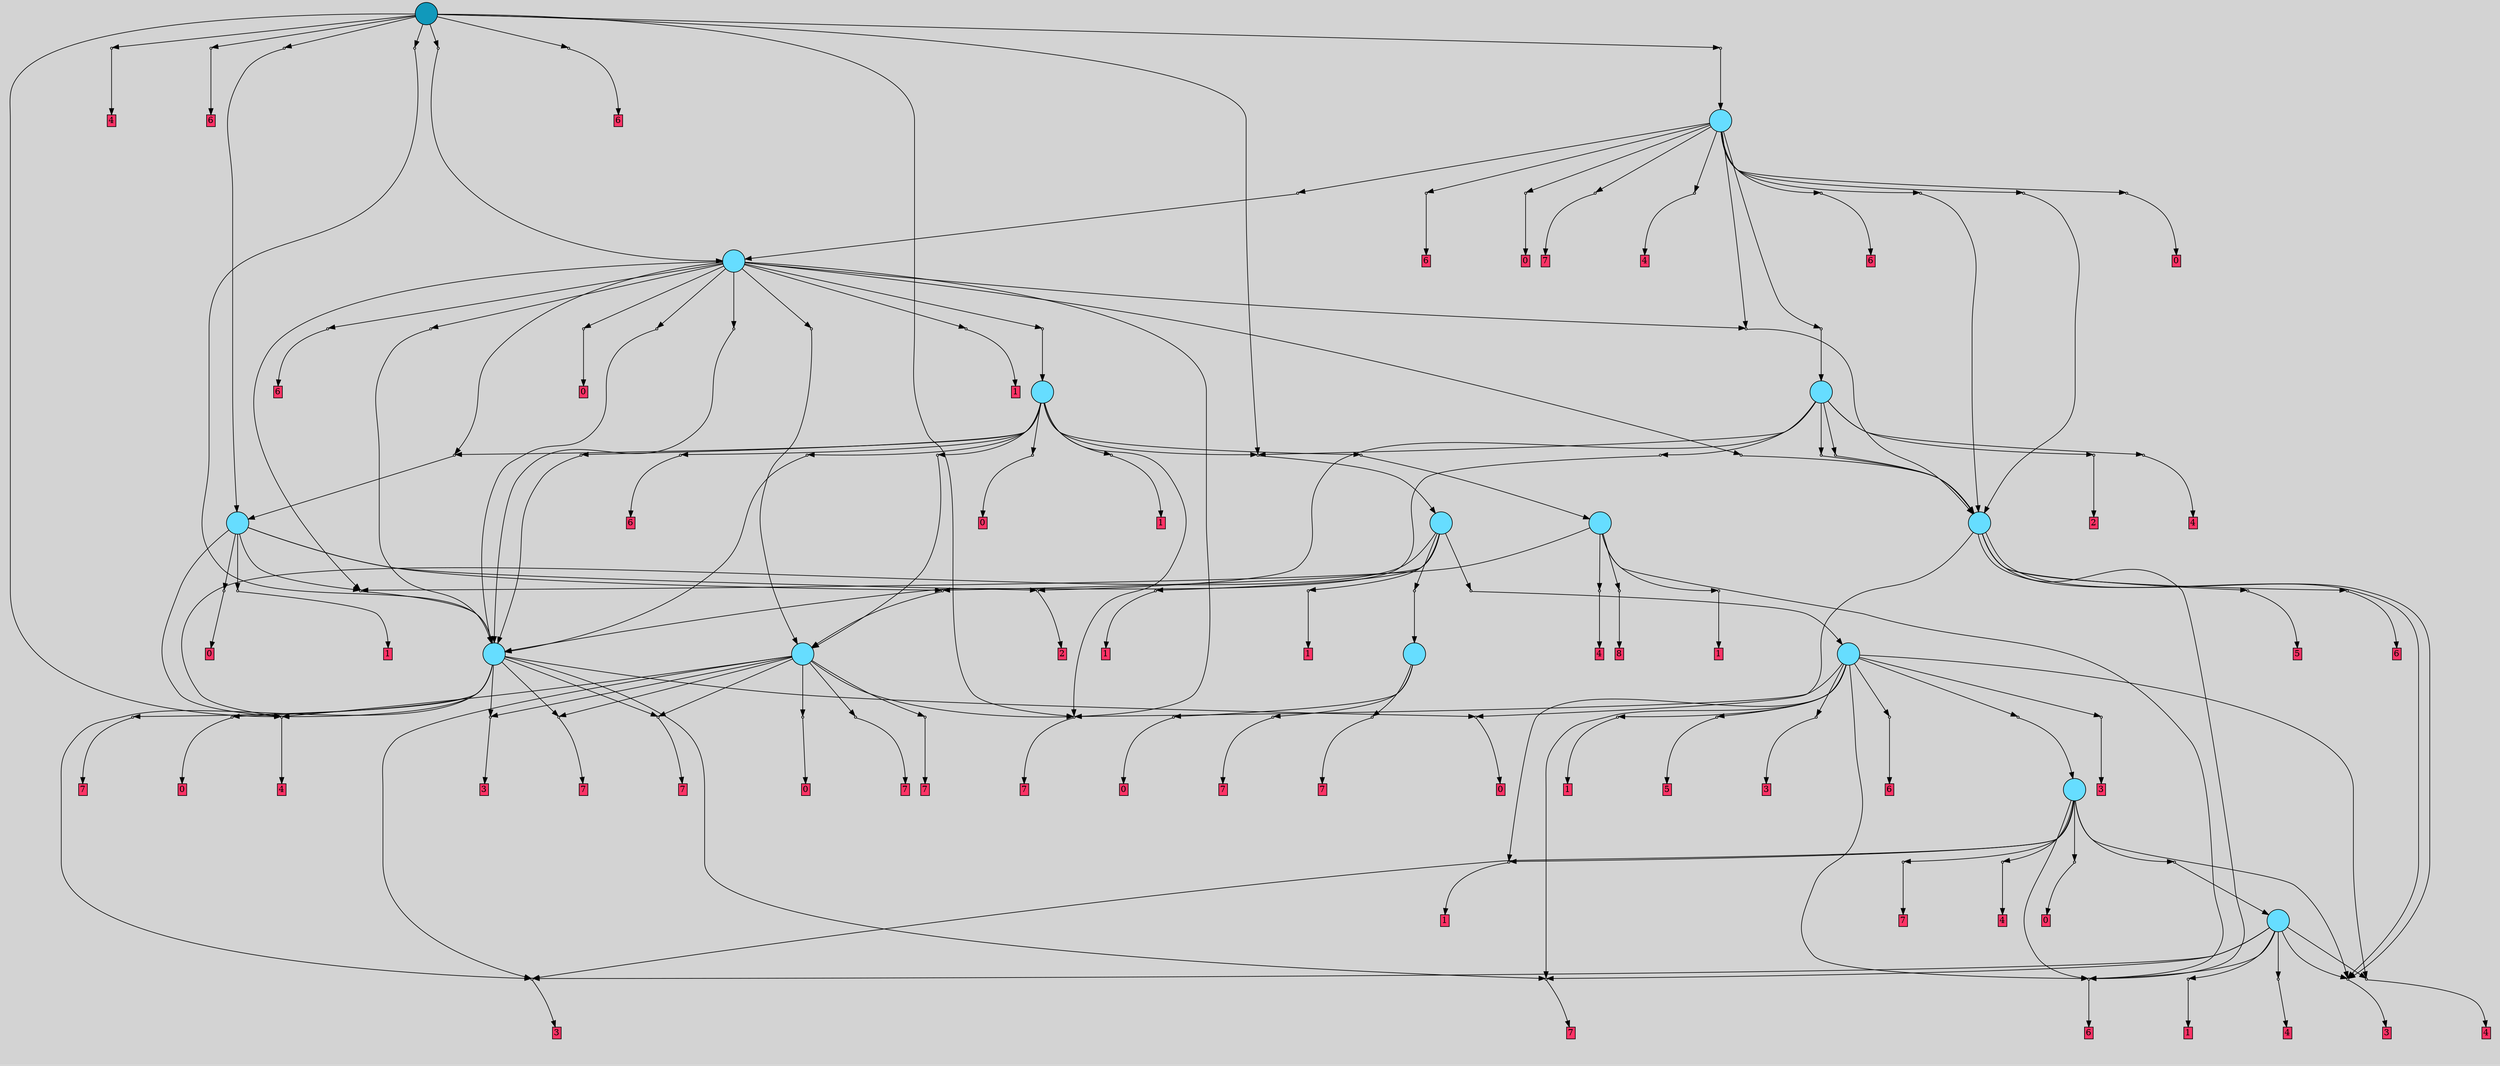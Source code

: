// File exported with GEGELATI v1.3.1
// On the 2024-07-08 19:23:16
// With the MARL::MarlTPGGraphDotExporter
digraph{
	graph[pad = "0.212, 0.055" bgcolor = lightgray]
	node[shape=circle style = filled label = ""]
		T17 [fillcolor="#66ddff"]
		T37 [fillcolor="#66ddff"]
		T43 [fillcolor="#66ddff"]
		T74 [fillcolor="#66ddff"]
		T100 [fillcolor="#66ddff"]
		T143 [fillcolor="#66ddff"]
		T144 [fillcolor="#66ddff"]
		T185 [fillcolor="#66ddff"]
		T256 [fillcolor="#66ddff"]
		T368 [fillcolor="#66ddff"]
		T510 [fillcolor="#66ddff"]
		T542 [fillcolor="#66ddff"]
		T548 [fillcolor="#66ddff"]
		T636 [fillcolor="#66ddff"]
		T694 [fillcolor="#1199bb"]
		P11509 [fillcolor="#cccccc" shape=point] //
		I11509 [shape=box style=invis label="0|7&2|4#2|1&#92;n7|3&1|1#1|5&#92;n4|6&3|3#0|4&#92;n7|7&4|6#4|6&#92;n6|7&0|7#3|5&#92;n"]
		P11509 -> I11509[style=invis]
		A7870 [fillcolor="#ff3366" shape=box margin=0.03 width=0 height=0 label="3"]
		T17 -> P11509 -> A7870
		P11510 [fillcolor="#cccccc" shape=point] //
		I11510 [shape=box style=invis label="3|5&2|5#2|1&#92;n4|6&4|1#0|3&#92;n"]
		P11510 -> I11510[style=invis]
		A7871 [fillcolor="#ff3366" shape=box margin=0.03 width=0 height=0 label="4"]
		T17 -> P11510 -> A7871
		P11511 [fillcolor="#cccccc" shape=point] //
		I11511 [shape=box style=invis label="4|5&1|7#1|0&#92;n3|0&2|5#2|6&#92;n"]
		P11511 -> I11511[style=invis]
		A7872 [fillcolor="#ff3366" shape=box margin=0.03 width=0 height=0 label="1"]
		T17 -> P11511 -> A7872
		P11512 [fillcolor="#cccccc" shape=point] //
		I11512 [shape=box style=invis label="2|3&3|1#4|6&#92;n2|5&1|6#3|5&#92;n2|5&0|3#3|4&#92;n4|1&2|2#1|6&#92;n1|0&1|1#2|0&#92;n1|3&1|1#2|7&#92;n"]
		P11512 -> I11512[style=invis]
		A7873 [fillcolor="#ff3366" shape=box margin=0.03 width=0 height=0 label="7"]
		T17 -> P11512 -> A7873
		P11513 [fillcolor="#cccccc" shape=point] //
		I11513 [shape=box style=invis label="4|3&2|2#4|6&#92;n3|0&2|3#4|0&#92;n"]
		P11513 -> I11513[style=invis]
		A7874 [fillcolor="#ff3366" shape=box margin=0.03 width=0 height=0 label="3"]
		T17 -> P11513 -> A7874
		P11514 [fillcolor="#cccccc" shape=point] //
		I11514 [shape=box style=invis label="4|5&4|1#0|3&#92;n3|5&2|5#2|1&#92;n"]
		P11514 -> I11514[style=invis]
		A7875 [fillcolor="#ff3366" shape=box margin=0.03 width=0 height=0 label="4"]
		T17 -> P11514 -> A7875
		P11515 [fillcolor="#cccccc" shape=point] //
		I11515 [shape=box style=invis label="8|6&2|6#3|3&#92;n1|0&0|5#2|2&#92;n7|5&2|0#0|6&#92;n0|5&3|0#2|5&#92;n3|4&1|1#0|7&#92;n"]
		P11515 -> I11515[style=invis]
		A7876 [fillcolor="#ff3366" shape=box margin=0.03 width=0 height=0 label="6"]
		T17 -> P11515 -> A7876
		P11516 [fillcolor="#cccccc" shape=point] //
		I11516 [shape=box style=invis label="7|2&2|0#3|7&#92;n5|4&2|3#0|6&#92;n5|7&0|5#1|4&#92;n2|5&3|4#0|5&#92;n7|1&3|7#0|3&#92;n4|2&3|2#0|2&#92;n3|4&0|3#1|3&#92;n7|2&2|2#0|4&#92;n2|3&0|1#0|6&#92;n5|7&2|3#3|7&#92;n"]
		P11516 -> I11516[style=invis]
		A7877 [fillcolor="#ff3366" shape=box margin=0.03 width=0 height=0 label="7"]
		T37 -> P11516 -> A7877
		P11517 [fillcolor="#cccccc" shape=point] //
		I11517 [shape=box style=invis label="0|5&4|2#1|6&#92;n1|3&2|4#1|2&#92;n4|7&4|7#1|0&#92;n0|4&3|7#2|7&#92;n7|0&2|2#1|5&#92;n6|5&4|2#1|1&#92;n8|0&3|3#0|1&#92;n3|4&4|3#2|1&#92;n7|3&0|7#4|3&#92;n3|5&3|1#3|5&#92;n"]
		P11517 -> I11517[style=invis]
		A7878 [fillcolor="#ff3366" shape=box margin=0.03 width=0 height=0 label="0"]
		T37 -> P11517 -> A7878
		P11518 [fillcolor="#cccccc" shape=point] //
		I11518 [shape=box style=invis label="2|3&3|1#4|6&#92;n2|5&1|6#3|5&#92;n4|1&2|2#1|6&#92;n2|5&0|3#3|4&#92;n1|0&1|1#0|0&#92;n1|3&1|1#2|7&#92;n"]
		P11518 -> I11518[style=invis]
		A7879 [fillcolor="#ff3366" shape=box margin=0.03 width=0 height=0 label="7"]
		T37 -> P11518 -> A7879
		T43 -> P11515
		P11519 [fillcolor="#cccccc" shape=point] //
		I11519 [shape=box style=invis label="7|6&4|7#0|1&#92;n2|5&2|5#1|0&#92;n7|1&3|4#1|6&#92;n4|3&1|3#0|6&#92;n"]
		P11519 -> I11519[style=invis]
		A7880 [fillcolor="#ff3366" shape=box margin=0.03 width=0 height=0 label="6"]
		T43 -> P11519 -> A7880
		T43 -> P11509
		P11520 [fillcolor="#cccccc" shape=point] //
		I11520 [shape=box style=invis label="6|7&2|1#4|6&#92;n1|1&1|5#4|4&#92;n3|6&2|7#2|1&#92;n0|5&0|0#3|5&#92;n3|6&1|2#4|2&#92;n4|0&1|7#3|4&#92;n4|1&1|6#2|1&#92;n"]
		P11520 -> I11520[style=invis]
		A7881 [fillcolor="#ff3366" shape=box margin=0.03 width=0 height=0 label="0"]
		T43 -> P11520 -> A7881
		T43 -> P11509
		P11521 [fillcolor="#cccccc" shape=point] //
		I11521 [shape=box style=invis label="8|2&4|4#3|1&#92;n2|3&1|5#1|6&#92;n2|2&1|1#3|7&#92;n4|5&3|1#0|1&#92;n4|5&2|6#3|5&#92;n"]
		P11521 -> I11521[style=invis]
		A7882 [fillcolor="#ff3366" shape=box margin=0.03 width=0 height=0 label="5"]
		T43 -> P11521 -> A7882
		P11522 [fillcolor="#cccccc" shape=point] //
		I11522 [shape=box style=invis label="1|0&1|1#2|0&#92;n2|5&1|6#3|5&#92;n4|7&0|1#3|3&#92;n2|5&0|0#1|4&#92;n7|0&0|0#3|3&#92;n3|1&2|1#1|6&#92;n0|4&3|2#1|1&#92;n"]
		P11522 -> I11522[style=invis]
		A7883 [fillcolor="#ff3366" shape=box margin=0.03 width=0 height=0 label="7"]
		T74 -> P11522 -> A7883
		T74 -> P11509
		P11523 [fillcolor="#cccccc" shape=point] //
		I11523 [shape=box style=invis label="6|1&0|1#2|0&#92;n3|0&3|5#2|2&#92;n"]
		P11523 -> I11523[style=invis]
		A7884 [fillcolor="#ff3366" shape=box margin=0.03 width=0 height=0 label="4"]
		T74 -> P11523 -> A7884
		P11524 [fillcolor="#cccccc" shape=point] //
		I11524 [shape=box style=invis label="0|0&0|0#2|7&#92;n3|6&2|7#2|1&#92;n6|7&2|1#4|6&#92;n1|1&1|5#4|4&#92;n"]
		P11524 -> I11524[style=invis]
		A7885 [fillcolor="#ff3366" shape=box margin=0.03 width=0 height=0 label="0"]
		T74 -> P11524 -> A7885
		T74 -> P11513
		P11525 [fillcolor="#cccccc" shape=point] //
		I11525 [shape=box style=invis label="5|4&2|3#4|0&#92;n6|4&3|7#3|3&#92;n7|3&3|6#2|3&#92;n7|3&1|0#3|0&#92;n1|5&2|3#4|5&#92;n5|3&3|1#4|7&#92;n1|6&0|0#4|5&#92;n"]
		P11525 -> I11525[style=invis]
		A7886 [fillcolor="#ff3366" shape=box margin=0.03 width=0 height=0 label="1"]
		T74 -> P11525 -> A7886
		P11526 [fillcolor="#cccccc" shape=point] //
		I11526 [shape=box style=invis label="8|6&2|6#3|3&#92;n7|5&2|0#0|6&#92;n1|0&0|0#2|2&#92;n0|5&3|0#2|5&#92;n3|4&1|1#0|7&#92;n"]
		P11526 -> I11526[style=invis]
		T74 -> P11526 -> T17
		T74 -> P11515
		P11527 [fillcolor="#cccccc" shape=point] //
		I11527 [shape=box style=invis label="2|3&3|1#4|6&#92;n2|5&1|6#3|5&#92;n2|5&0|3#3|4&#92;n1|3&1|1#2|7&#92;n1|0&1|1#2|0&#92;n3|1&2|2#1|6&#92;n"]
		P11527 -> I11527[style=invis]
		A7887 [fillcolor="#ff3366" shape=box margin=0.03 width=0 height=0 label="7"]
		T100 -> P11527 -> A7887
		P11528 [fillcolor="#cccccc" shape=point] //
		I11528 [shape=box style=invis label="0|7&2|4#2|7&#92;n4|6&3|3#0|4&#92;n6|7&0|7#3|5&#92;n7|7&4|6#4|6&#92;n"]
		P11528 -> I11528[style=invis]
		A7888 [fillcolor="#ff3366" shape=box margin=0.03 width=0 height=0 label="3"]
		T100 -> P11528 -> A7888
		P11529 [fillcolor="#cccccc" shape=point] //
		I11529 [shape=box style=invis label="0|0&0|0#2|7&#92;n1|2&4|6#2|2&#92;n6|7&2|1#4|6&#92;n3|6&2|7#2|1&#92;n1|6&1|5#4|4&#92;n"]
		P11529 -> I11529[style=invis]
		A7889 [fillcolor="#ff3366" shape=box margin=0.03 width=0 height=0 label="0"]
		T100 -> P11529 -> A7889
		T100 -> P11512
		P11530 [fillcolor="#cccccc" shape=point] //
		I11530 [shape=box style=invis label="1|0&0|5#2|2&#92;n8|4&2|6#3|3&#92;n7|5&2|0#0|6&#92;n0|5&3|0#2|5&#92;n3|4&1|1#0|7&#92;n"]
		P11530 -> I11530[style=invis]
		A7890 [fillcolor="#ff3366" shape=box margin=0.03 width=0 height=0 label="4"]
		T100 -> P11530 -> A7890
		P11531 [fillcolor="#cccccc" shape=point] //
		I11531 [shape=box style=invis label="7|2&2|0#3|7&#92;n5|7&0|5#3|4&#92;n4|2&4|2#0|2&#92;n5|0&2|3#3|6&#92;n2|5&3|4#0|5&#92;n3|4&0|3#1|3&#92;n2|3&0|1#0|6&#92;n7|1&3|7#0|3&#92;n"]
		P11531 -> I11531[style=invis]
		A7891 [fillcolor="#ff3366" shape=box margin=0.03 width=0 height=0 label="7"]
		T100 -> P11531 -> A7891
		P11532 [fillcolor="#cccccc" shape=point] //
		I11532 [shape=box style=invis label="7|2&2|0#3|7&#92;n7|2&2|2#0|4&#92;n5|7&0|5#1|4&#92;n0|5&3|4#0|5&#92;n7|1&3|7#0|3&#92;n4|2&3|2#0|2&#92;n3|4&0|3#1|3&#92;n5|4&2|3#0|6&#92;n2|3&0|1#0|6&#92;n5|7&2|3#3|7&#92;n"]
		P11532 -> I11532[style=invis]
		A7892 [fillcolor="#ff3366" shape=box margin=0.03 width=0 height=0 label="7"]
		T100 -> P11532 -> A7892
		T100 -> P11520
		T100 -> P11513
		P11533 [fillcolor="#cccccc" shape=point] //
		I11533 [shape=box style=invis label="4|7&1|0#0|5&#92;n5|0&0|2#2|0&#92;n0|3&2|3#2|5&#92;n"]
		P11533 -> I11533[style=invis]
		A7893 [fillcolor="#ff3366" shape=box margin=0.03 width=0 height=0 label="7"]
		T143 -> P11533 -> A7893
		T143 -> P11528
		P11534 [fillcolor="#cccccc" shape=point] //
		I11534 [shape=box style=invis label="0|0&0|0#2|7&#92;n1|2&4|6#2|2&#92;n6|7&2|1#4|6&#92;n1|6&1|3#4|4&#92;n3|6&2|7#2|1&#92;n"]
		P11534 -> I11534[style=invis]
		A7894 [fillcolor="#ff3366" shape=box margin=0.03 width=0 height=0 label="0"]
		T143 -> P11534 -> A7894
		T143 -> P11530
		T143 -> P11531
		T143 -> P11532
		T143 -> P11513
		P11535 [fillcolor="#cccccc" shape=point] //
		I11535 [shape=box style=invis label="2|7&0|3#3|4&#92;n2|5&1|6#3|5&#92;n2|3&3|1#4|6&#92;n7|0&1|1#2|0&#92;n"]
		P11535 -> I11535[style=invis]
		A7895 [fillcolor="#ff3366" shape=box margin=0.03 width=0 height=0 label="7"]
		T143 -> P11535 -> A7895
		P11536 [fillcolor="#cccccc" shape=point] //
		I11536 [shape=box style=invis label="0|0&2|4#2|5&#92;n1|1&4|7#0|4&#92;n8|6&2|6#0|3&#92;n1|5&2|7#3|0&#92;n4|3&4|3#3|4&#92;n"]
		P11536 -> I11536[style=invis]
		A7896 [fillcolor="#ff3366" shape=box margin=0.03 width=0 height=0 label="7"]
		T143 -> P11536 -> A7896
		P11537 [fillcolor="#cccccc" shape=point] //
		I11537 [shape=box style=invis label="5|1&2|7#1|7&#92;n8|2&4|4#3|1&#92;n2|3&1|5#1|6&#92;n4|5&3|1#0|1&#92;n2|2&1|1#3|7&#92;n4|5&3|6#3|5&#92;n"]
		P11537 -> I11537[style=invis]
		A7897 [fillcolor="#ff3366" shape=box margin=0.03 width=0 height=0 label="5"]
		T144 -> P11537 -> A7897
		P11538 [fillcolor="#cccccc" shape=point] //
		I11538 [shape=box style=invis label="3|0&2|3#4|0&#92;n4|3&0|2#4|6&#92;n"]
		P11538 -> I11538[style=invis]
		A7898 [fillcolor="#ff3366" shape=box margin=0.03 width=0 height=0 label="3"]
		T144 -> P11538 -> A7898
		T144 -> P11512
		T144 -> P11510
		P11539 [fillcolor="#cccccc" shape=point] //
		I11539 [shape=box style=invis label="2|5&1|5#1|0&#92;n7|6&4|7#0|1&#92;n7|1&3|4#1|6&#92;n"]
		P11539 -> I11539[style=invis]
		A7899 [fillcolor="#ff3366" shape=box margin=0.03 width=0 height=0 label="6"]
		T144 -> P11539 -> A7899
		P11540 [fillcolor="#cccccc" shape=point] //
		I11540 [shape=box style=invis label="7|3&1|1#1|5&#92;n0|7&2|4#2|1&#92;n4|6&3|3#0|4&#92;n6|7&3|7#3|5&#92;n"]
		P11540 -> I11540[style=invis]
		A7900 [fillcolor="#ff3366" shape=box margin=0.03 width=0 height=0 label="3"]
		T144 -> P11540 -> A7900
		P11541 [fillcolor="#cccccc" shape=point] //
		I11541 [shape=box style=invis label="4|6&3|3#0|4&#92;n6|7&0|7#3|5&#92;n1|0&2|2#3|5&#92;n7|3&1|1#1|5&#92;n0|5&2|4#2|4&#92;n"]
		P11541 -> I11541[style=invis]
		T144 -> P11541 -> T74
		T144 -> P11536
		T144 -> P11515
		T144 -> P11525
		P11542 [fillcolor="#cccccc" shape=point] //
		I11542 [shape=box style=invis label="5|4&2|3#4|1&#92;n5|4&3|6#3|3&#92;n8|0&3|3#1|7&#92;n3|3&3|1#4|2&#92;n7|3&3|6#2|3&#92;n3|3&1|1#4|0&#92;n1|5&2|3#4|5&#92;n1|6&0|0#4|5&#92;n"]
		P11542 -> I11542[style=invis]
		A7901 [fillcolor="#ff3366" shape=box margin=0.03 width=0 height=0 label="1"]
		T144 -> P11542 -> A7901
		P11543 [fillcolor="#cccccc" shape=point] //
		I11543 [shape=box style=invis label="3|3&0|5#2|5&#92;n3|7&2|4#1|3&#92;n2|2&1|5#3|0&#92;n4|4&0|1#2|2&#92;n0|4&1|3#2|6&#92;n3|0&2|4#0|5&#92;n2|3&1|0#0|1&#92;n7|6&1|3#2|2&#92;n"]
		P11543 -> I11543[style=invis]
		A7902 [fillcolor="#ff3366" shape=box margin=0.03 width=0 height=0 label="8"]
		T185 -> P11543 -> A7902
		P11544 [fillcolor="#cccccc" shape=point] //
		I11544 [shape=box style=invis label="7|4&4|0#1|4&#92;n1|0&3|0#1|6&#92;n1|0&1|0#0|0&#92;n2|6&1|5#3|0&#92;n3|1&3|7#2|5&#92;n5|4&3|4#3|6&#92;n5|4&1|6#0|0&#92;n"]
		P11544 -> I11544[style=invis]
		A7903 [fillcolor="#ff3366" shape=box margin=0.03 width=0 height=0 label="1"]
		T185 -> P11544 -> A7903
		P11545 [fillcolor="#cccccc" shape=point] //
		I11545 [shape=box style=invis label="5|5&2|0#0|6&#92;n0|5&4|1#3|1&#92;n0|5&3|0#2|5&#92;n6|0&2|5#1|5&#92;n3|4&1|1#0|7&#92;n"]
		P11545 -> I11545[style=invis]
		T185 -> P11545 -> T100
		P11546 [fillcolor="#cccccc" shape=point] //
		I11546 [shape=box style=invis label="8|4&2|6#3|3&#92;n7|5&4|6#4|3&#92;n1|0&0|5#2|2&#92;n7|6&2|0#0|6&#92;n0|5&3|0#2|5&#92;n3|4&1|1#0|7&#92;n"]
		P11546 -> I11546[style=invis]
		A7904 [fillcolor="#ff3366" shape=box margin=0.03 width=0 height=0 label="4"]
		T185 -> P11546 -> A7904
		T185 -> P11515
		P11547 [fillcolor="#cccccc" shape=point] //
		I11547 [shape=box style=invis label="7|4&4|0#1|4&#92;n1|0&3|0#1|6&#92;n3|1&3|7#2|5&#92;n3|7&1|3#1|7&#92;n1|2&1|0#0|0&#92;n2|6&1|5#3|6&#92;n8|3&4|3#0|6&#92;n5|4&3|4#3|6&#92;n"]
		P11547 -> I11547[style=invis]
		A7905 [fillcolor="#ff3366" shape=box margin=0.03 width=0 height=0 label="1"]
		T256 -> P11547 -> A7905
		T256 -> P11545
		T256 -> P11530
		P11548 [fillcolor="#cccccc" shape=point] //
		I11548 [shape=box style=invis label="6|7&2|1#4|6&#92;n3|6&2|7#2|1&#92;n0|0&0|0#3|0&#92;n3|6&1|2#4|2&#92;n4|1&1|6#2|1&#92;n1|1&1|5#4|4&#92;n"]
		P11548 -> I11548[style=invis]
		A7906 [fillcolor="#ff3366" shape=box margin=0.03 width=0 height=0 label="0"]
		T256 -> P11548 -> A7906
		P11549 [fillcolor="#cccccc" shape=point] //
		I11549 [shape=box style=invis label="6|6&0|5#0|7&#92;n0|0&0|7#4|4&#92;n"]
		P11549 -> I11549[style=invis]
		A7907 [fillcolor="#ff3366" shape=box margin=0.03 width=0 height=0 label="2"]
		T256 -> P11549 -> A7907
		P11550 [fillcolor="#cccccc" shape=point] //
		I11550 [shape=box style=invis label="0|4&1|3#2|6&#92;n2|2&1|5#3|0&#92;n4|4&0|1#2|2&#92;n2|3&1|0#0|1&#92;n6|0&4|1#3|4&#92;n3|0&2|4#0|5&#92;n3|7&2|4#1|3&#92;n7|6&0|3#2|2&#92;n"]
		P11550 -> I11550[style=invis]
		T256 -> P11550 -> T143
		P11551 [fillcolor="#cccccc" shape=point] //
		I11551 [shape=box style=invis label="7|6&2|2#3|4&#92;n3|0&2|4#1|3&#92;n2|2&1|5#3|0&#92;n2|3&1|6#0|1&#92;n3|6&4|6#2|4&#92;n4|4&0|4#2|2&#92;n7|6&1|3#2|2&#92;n"]
		P11551 -> I11551[style=invis]
		T368 -> P11551 -> T144
		T368 -> P11550
		P11552 [fillcolor="#cccccc" shape=point] //
		I11552 [shape=box style=invis label="6|5&3|2#1|6&#92;n2|7&4|2#0|6&#92;n8|6&0|5#4|6&#92;n7|0&0|7#4|5&#92;n"]
		P11552 -> I11552[style=invis]
		T368 -> P11552 -> T37
		T368 -> P11530
		P11553 [fillcolor="#cccccc" shape=point] //
		I11553 [shape=box style=invis label="4|5&3|6#0|1&#92;n7|4&4|0#1|4&#92;n1|0&3|0#1|3&#92;n2|6&1|5#3|0&#92;n3|1&3|7#2|5&#92;n5|4&1|6#0|0&#92;n5|4&3|4#3|6&#92;n"]
		P11553 -> I11553[style=invis]
		A7908 [fillcolor="#ff3366" shape=box margin=0.03 width=0 height=0 label="1"]
		T368 -> P11553 -> A7908
		P11554 [fillcolor="#cccccc" shape=point] //
		I11554 [shape=box style=invis label="7|4&4|0#1|4&#92;n2|6&1|5#3|0&#92;n1|0&1|0#0|6&#92;n1|0&3|0#1|6&#92;n3|1&3|7#2|5&#92;n5|4&3|4#3|6&#92;n5|4&1|6#0|0&#92;n"]
		P11554 -> I11554[style=invis]
		A7909 [fillcolor="#ff3366" shape=box margin=0.03 width=0 height=0 label="1"]
		T368 -> P11554 -> A7909
		P11555 [fillcolor="#cccccc" shape=point] //
		I11555 [shape=box style=invis label="5|5&2|0#0|6&#92;n6|0&2|6#1|5&#92;n7|6&4|1#3|2&#92;n3|0&2|1#0|1&#92;n0|3&4|1#3|1&#92;n0|5&3|0#2|5&#92;n3|4&1|1#0|7&#92;n"]
		P11555 -> I11555[style=invis]
		T510 -> P11555 -> T100
		P11556 [fillcolor="#cccccc" shape=point] //
		I11556 [shape=box style=invis label="0|4&1|3#2|6&#92;n2|3&1|0#0|1&#92;n2|2&1|5#3|0&#92;n6|0&4|1#3|4&#92;n6|6&1|7#0|4&#92;n4|4&0|1#2|2&#92;n3|0&2|6#0|5&#92;n3|7&2|0#1|3&#92;n7|6&0|3#2|2&#92;n"]
		P11556 -> I11556[style=invis]
		T510 -> P11556 -> T143
		P11557 [fillcolor="#cccccc" shape=point] //
		I11557 [shape=box style=invis label="8|5&0|3#2|5&#92;n5|4&2|3#2|7&#92;n3|3&2|2#2|3&#92;n7|3&2|1#3|4&#92;n8|0&4|6#0|0&#92;n1|4&3|7#4|4&#92;n3|3&2|3#4|6&#92;n6|5&2|7#3|3&#92;n1|3&4|5#4|5&#92;n"]
		P11557 -> I11557[style=invis]
		T510 -> P11557 -> T256
		P11558 [fillcolor="#cccccc" shape=point] //
		I11558 [shape=box style=invis label="8|7&2|7#1|2&#92;n1|1&1|2#3|4&#92;n5|2&1|1#3|2&#92;n4|2&1|7#3|4&#92;n8|7&2|1#4|6&#92;n0|0&0|0#3|5&#92;n3|6&1|2#4|2&#92;n"]
		P11558 -> I11558[style=invis]
		A7910 [fillcolor="#ff3366" shape=box margin=0.03 width=0 height=0 label="0"]
		T510 -> P11558 -> A7910
		P11559 [fillcolor="#cccccc" shape=point] //
		I11559 [shape=box style=invis label="2|5&1|6#3|5&#92;n1|0&1|1#4|0&#92;n7|6&3|0#3|5&#92;n2|5&0|3#3|4&#92;n2|3&3|1#4|6&#92;n"]
		P11559 -> I11559[style=invis]
		T510 -> P11559 -> T185
		P11560 [fillcolor="#cccccc" shape=point] //
		I11560 [shape=box style=invis label="7|3&3|6#2|3&#92;n6|4&3|7#3|3&#92;n7|2&2|3#4|0&#92;n7|3&1|5#3|0&#92;n1|2&2|3#4|5&#92;n1|1&4|3#0|5&#92;n6|0&2|4#1|3&#92;n5|3&3|1#4|7&#92;n"]
		P11560 -> I11560[style=invis]
		A7911 [fillcolor="#ff3366" shape=box margin=0.03 width=0 height=0 label="1"]
		T510 -> P11560 -> A7911
		P11561 [fillcolor="#cccccc" shape=point] //
		I11561 [shape=box style=invis label="8|5&0|3#2|5&#92;n6|5&2|7#3|3&#92;n3|3&2|2#2|3&#92;n5|4&2|3#2|6&#92;n8|0&4|6#0|0&#92;n3|3&2|3#3|6&#92;n7|3&2|1#3|4&#92;n1|3&4|5#4|5&#92;n"]
		P11561 -> I11561[style=invis]
		T510 -> P11561 -> T368
		P11562 [fillcolor="#cccccc" shape=point] //
		I11562 [shape=box style=invis label="5|3&2|0#0|6&#92;n0|1&0|4#0|3&#92;n7|0&2|5#1|5&#92;n3|4&1|1#0|7&#92;n0|5&3|0#2|5&#92;n1|5&1|3#1|3&#92;n"]
		P11562 -> I11562[style=invis]
		T510 -> P11562 -> T100
		T510 -> P11536
		P11563 [fillcolor="#cccccc" shape=point] //
		I11563 [shape=box style=invis label="6|5&3|4#1|1&#92;n6|3&1|3#2|7&#92;n4|7&1|3#4|6&#92;n7|1&3|4#1|6&#92;n7|5&2|0#1|0&#92;n2|0&4|4#0|1&#92;n"]
		P11563 -> I11563[style=invis]
		A7912 [fillcolor="#ff3366" shape=box margin=0.03 width=0 height=0 label="6"]
		T510 -> P11563 -> A7912
		P11564 [fillcolor="#cccccc" shape=point] //
		I11564 [shape=box style=invis label="3|0&2|6#0|2&#92;n2|2&1|5#3|1&#92;n5|3&1|0#0|1&#92;n7|6&0|3#2|2&#92;n3|7&4|5#1|3&#92;n4|4&0|1#2|2&#92;n4|1&4|5#2|2&#92;n"]
		P11564 -> I11564[style=invis]
		A7913 [fillcolor="#ff3366" shape=box margin=0.03 width=0 height=0 label="2"]
		T542 -> P11564 -> A7913
		T542 -> P11561
		P11565 [fillcolor="#cccccc" shape=point] //
		I11565 [shape=box style=invis label="5|5&2|0#0|6&#92;n0|5&4|1#3|1&#92;n6|0&2|6#1|5&#92;n7|6&4|1#3|2&#92;n0|5&3|0#2|5&#92;n1|7&1|1#0|4&#92;n3|4&1|1#0|6&#92;n"]
		P11565 -> I11565[style=invis]
		T542 -> P11565 -> T100
		P11566 [fillcolor="#cccccc" shape=point] //
		I11566 [shape=box style=invis label="2|2&1|0#0|3&#92;n1|0&2|7#1|4&#92;n"]
		P11566 -> I11566[style=invis]
		A7914 [fillcolor="#ff3366" shape=box margin=0.03 width=0 height=0 label="4"]
		T542 -> P11566 -> A7914
		P11567 [fillcolor="#cccccc" shape=point] //
		I11567 [shape=box style=invis label="0|0&2|4#1|5&#92;n4|3&4|3#3|4&#92;n1|1&4|7#0|2&#92;n7|2&0|7#0|6&#92;n6|4&0|4#2|5&#92;n"]
		P11567 -> I11567[style=invis]
		T542 -> P11567 -> T43
		P11568 [fillcolor="#cccccc" shape=point] //
		I11568 [shape=box style=invis label="0|0&2|4#1|5&#92;n4|3&4|3#3|4&#92;n0|2&0|7#0|6&#92;n1|1&4|7#4|2&#92;n"]
		P11568 -> I11568[style=invis]
		T542 -> P11568 -> T43
		T542 -> P11549
		P11569 [fillcolor="#cccccc" shape=point] //
		I11569 [shape=box style=invis label="5|5&2|0#0|6&#92;n0|5&4|1#3|1&#92;n7|6&4|1#3|2&#92;n6|0&2|6#1|5&#92;n0|5&3|0#2|5&#92;n3|4&1|1#0|7&#92;n"]
		P11569 -> I11569[style=invis]
		T548 -> P11569 -> T100
		T548 -> P11536
		P11570 [fillcolor="#cccccc" shape=point] //
		I11570 [shape=box style=invis label="0|4&1|3#2|6&#92;n2|2&1|5#3|0&#92;n6|0&4|1#3|4&#92;n2|3&1|0#0|1&#92;n4|4&0|1#2|2&#92;n3|0&2|6#0|5&#92;n3|7&2|4#1|3&#92;n7|6&0|3#2|2&#92;n"]
		P11570 -> I11570[style=invis]
		T548 -> P11570 -> T143
		P11571 [fillcolor="#cccccc" shape=point] //
		I11571 [shape=box style=invis label="1|3&3|5#2|1&#92;n1|0&4|7#0|5&#92;n"]
		P11571 -> I11571[style=invis]
		T548 -> P11571 -> T43
		T548 -> P11557
		P11572 [fillcolor="#cccccc" shape=point] //
		I11572 [shape=box style=invis label="6|7&2|5#1|7&#92;n7|3&0|0#3|2&#92;n1|5&2|0#0|6&#92;n3|4&1|1#0|7&#92;n0|5&4|1#3|1&#92;n4|0&2|5#4|4&#92;n"]
		P11572 -> I11572[style=invis]
		T548 -> P11572 -> T100
		P11573 [fillcolor="#cccccc" shape=point] //
		I11573 [shape=box style=invis label="3|5&1|3#2|1&#92;n0|5&2|4#3|1&#92;n1|1&1|4#1|0&#92;n2|0&2|7#2|4&#92;n4|5&3|4#1|4&#92;n"]
		P11573 -> I11573[style=invis]
		A7915 [fillcolor="#ff3366" shape=box margin=0.03 width=0 height=0 label="6"]
		T548 -> P11573 -> A7915
		T548 -> P11545
		P11574 [fillcolor="#cccccc" shape=point] //
		I11574 [shape=box style=invis label="3|4&1|1#0|7&#92;n0|5&3|0#2|5&#92;n6|0&2|5#1|5&#92;n0|5&4|3#3|1&#92;n"]
		P11574 -> I11574[style=invis]
		T548 -> P11574 -> T100
		P11575 [fillcolor="#cccccc" shape=point] //
		I11575 [shape=box style=invis label="7|2&2|0#3|7&#92;n7|1&3|7#0|4&#92;n7|2&2|2#0|4&#92;n2|5&3|4#0|5&#92;n5|0&0|5#1|4&#92;n5|4&2|3#0|6&#92;n2|3&0|1#2|7&#92;n"]
		P11575 -> I11575[style=invis]
		A7916 [fillcolor="#ff3366" shape=box margin=0.03 width=0 height=0 label="0"]
		T548 -> P11575 -> A7916
		P11576 [fillcolor="#cccccc" shape=point] //
		I11576 [shape=box style=invis label="6|4&0|4#2|5&#92;n4|3&4|3#4|4&#92;n1|1&4|7#0|2&#92;n7|2&0|7#0|6&#92;n0|0&2|4#1|5&#92;n"]
		P11576 -> I11576[style=invis]
		T548 -> P11576 -> T43
		P11577 [fillcolor="#cccccc" shape=point] //
		I11577 [shape=box style=invis label="2|3&1|4#0|1&#92;n4|2&4|2#3|0&#92;n0|4&1|3#2|6&#92;n6|0&4|1#3|4&#92;n1|2&1|5#3|0&#92;n3|0&2|6#0|5&#92;n3|7&2|4#1|3&#92;n7|6&0|3#2|2&#92;n"]
		P11577 -> I11577[style=invis]
		T548 -> P11577 -> T510
		P11578 [fillcolor="#cccccc" shape=point] //
		I11578 [shape=box style=invis label="5|3&1|6#1|0&#92;n7|4&0|0#1|7&#92;n5|4&3|4#3|6&#92;n5|7&1|7#3|5&#92;n4|4&3|6#1|5&#92;n3|1&3|7#2|1&#92;n"]
		P11578 -> I11578[style=invis]
		A7917 [fillcolor="#ff3366" shape=box margin=0.03 width=0 height=0 label="1"]
		T548 -> P11578 -> A7917
		P11579 [fillcolor="#cccccc" shape=point] //
		I11579 [shape=box style=invis label="8|0&0|4#1|6&#92;n2|1&4|1#4|7&#92;n7|2&2|1#1|2&#92;n5|0&4|0#3|1&#92;n1|4&4|0#3|7&#92;n7|7&0|7#0|6&#92;n7|2&4|6#2|1&#92;n5|0&0|7#1|5&#92;n8|1&3|0#0|1&#92;n"]
		P11579 -> I11579[style=invis]
		A7918 [fillcolor="#ff3366" shape=box margin=0.03 width=0 height=0 label="6"]
		T636 -> P11579 -> A7918
		P11580 [fillcolor="#cccccc" shape=point] //
		I11580 [shape=box style=invis label="5|0&3|6#1|5&#92;n6|7&1|5#1|2&#92;n8|7&4|1#2|7&#92;n4|6&1|4#1|1&#92;n5|0&1|7#4|5&#92;n3|7&1|7#3|5&#92;n2|2&1|0#4|6&#92;n4|6&2|5#3|5&#92;n1|5&2|7#1|3&#92;n"]
		P11580 -> I11580[style=invis]
		A7919 [fillcolor="#ff3366" shape=box margin=0.03 width=0 height=0 label="0"]
		T636 -> P11580 -> A7919
		P11581 [fillcolor="#cccccc" shape=point] //
		I11581 [shape=box style=invis label="8|6&2|6#0|3&#92;n6|5&0|7#3|0&#92;n0|0&2|4#2|5&#92;n1|1&2|7#0|4&#92;n0|1&4|1#0|0&#92;n4|7&1|3#4|1&#92;n6|0&1|5#3|3&#92;n4|7&4|3#4|4&#92;n"]
		P11581 -> I11581[style=invis]
		A7920 [fillcolor="#ff3366" shape=box margin=0.03 width=0 height=0 label="7"]
		T636 -> P11581 -> A7920
		P11582 [fillcolor="#cccccc" shape=point] //
		I11582 [shape=box style=invis label="0|5&0|7#0|0&#92;n3|5&1|4#2|2&#92;n2|0&2|4#1|0&#92;n0|5&3|7#1|2&#92;n"]
		P11582 -> I11582[style=invis]
		T636 -> P11582 -> T43
		P11583 [fillcolor="#cccccc" shape=point] //
		I11583 [shape=box style=invis label="7|5&2|0#0|6&#92;n8|4&2|6#3|3&#92;n1|0&0|5#2|2&#92;n0|5&3|0#2|5&#92;n3|4&1|3#0|7&#92;n"]
		P11583 -> I11583[style=invis]
		A7921 [fillcolor="#ff3366" shape=box margin=0.03 width=0 height=0 label="4"]
		T636 -> P11583 -> A7921
		P11584 [fillcolor="#cccccc" shape=point] //
		I11584 [shape=box style=invis label="8|5&0|3#2|5&#92;n7|3&2|1#3|4&#92;n5|6&2|3#2|6&#92;n3|3&2|2#2|3&#92;n1|4&3|7#4|4&#92;n8|0&4|6#0|0&#92;n1|0&0|6#0|0&#92;n1|3&2|3#4|6&#92;n6|5&2|7#3|3&#92;n"]
		P11584 -> I11584[style=invis]
		T636 -> P11584 -> T548
		P11585 [fillcolor="#cccccc" shape=point] //
		I11585 [shape=box style=invis label="1|0&0|5#2|2&#92;n4|6&2|6#3|3&#92;n8|4&3|1#4|7&#92;n0|5&3|0#2|5&#92;n7|5&2|0#0|6&#92;n"]
		P11585 -> I11585[style=invis]
		A7922 [fillcolor="#ff3366" shape=box margin=0.03 width=0 height=0 label="6"]
		T636 -> P11585 -> A7922
		P11586 [fillcolor="#cccccc" shape=point] //
		I11586 [shape=box style=invis label="0|0&2|4#1|5&#92;n1|1&4|7#0|2&#92;n4|3&4|3#3|4&#92;n0|2&1|7#0|6&#92;n"]
		P11586 -> I11586[style=invis]
		T636 -> P11586 -> T43
		P11587 [fillcolor="#cccccc" shape=point] //
		I11587 [shape=box style=invis label="8|7&2|1#4|6&#92;n1|1&1|2#3|4&#92;n5|2&1|1#3|2&#92;n4|4&1|7#3|4&#92;n8|7&2|7#1|2&#92;n0|0&0|0#3|5&#92;n3|6&1|2#4|2&#92;n"]
		P11587 -> I11587[style=invis]
		A7923 [fillcolor="#ff3366" shape=box margin=0.03 width=0 height=0 label="0"]
		T636 -> P11587 -> A7923
		P11588 [fillcolor="#cccccc" shape=point] //
		I11588 [shape=box style=invis label="8|5&0|3#2|5&#92;n6|5&2|7#3|3&#92;n7|3&2|4#3|4&#92;n5|4&2|3#2|6&#92;n8|0&4|6#0|0&#92;n3|3&2|3#3|6&#92;n3|3&2|2#2|3&#92;n1|3&4|5#4|5&#92;n"]
		P11588 -> I11588[style=invis]
		T636 -> P11588 -> T542
		T636 -> P11571
		P11589 [fillcolor="#cccccc" shape=point] //
		I11589 [shape=box style=invis label="3|0&1|4#1|0&#92;n3|5&3|0#0|2&#92;n1|3&3|2#3|1&#92;n"]
		P11589 -> I11589[style=invis]
		A7924 [fillcolor="#ff3366" shape=box margin=0.03 width=0 height=0 label="4"]
		T694 -> P11589 -> A7924
		P11590 [fillcolor="#cccccc" shape=point] //
		I11590 [shape=box style=invis label="2|0&1|3#0|4&#92;n0|5&3|3#2|5&#92;n1|2&0|6#0|6&#92;n1|0&0|5#2|2&#92;n3|4&1|4#0|7&#92;n7|1&1|3#2|6&#92;n5|5&2|0#0|6&#92;n"]
		P11590 -> I11590[style=invis]
		A7925 [fillcolor="#ff3366" shape=box margin=0.03 width=0 height=0 label="6"]
		T694 -> P11590 -> A7925
		P11591 [fillcolor="#cccccc" shape=point] //
		I11591 [shape=box style=invis label="7|2&4|6#2|1&#92;n2|1&4|1#4|7&#92;n7|2&2|1#1|2&#92;n5|0&4|0#3|1&#92;n1|4&4|0#3|7&#92;n7|7&0|7#2|6&#92;n8|0&0|4#1|6&#92;n0|7&3|1#2|0&#92;n5|0&0|7#1|5&#92;n"]
		P11591 -> I11591[style=invis]
		A7926 [fillcolor="#ff3366" shape=box margin=0.03 width=0 height=0 label="6"]
		T694 -> P11591 -> A7926
		T694 -> P11561
		T694 -> P11530
		P11592 [fillcolor="#cccccc" shape=point] //
		I11592 [shape=box style=invis label="8|5&0|3#2|5&#92;n6|5&2|7#3|3&#92;n8|0&2|6#0|0&#92;n7|2&4|3#1|2&#92;n1|0&3|7#4|4&#92;n1|3&4|5#4|5&#92;n1|3&3|2#1|5&#92;n5|4&2|3#2|6&#92;n3|3&2|3#4|6&#92;n"]
		P11592 -> I11592[style=invis]
		T694 -> P11592 -> T256
		P11593 [fillcolor="#cccccc" shape=point] //
		I11593 [shape=box style=invis label="8|5&0|3#2|5&#92;n1|3&2|3#4|6&#92;n5|6&2|3#2|6&#92;n3|3&2|2#2|0&#92;n1|4&3|7#4|4&#92;n8|0&4|6#0|0&#92;n1|0&0|6#0|0&#92;n7|3&2|1#3|4&#92;n6|5&2|7#3|3&#92;n3|5&2|4#4|5&#92;n"]
		P11593 -> I11593[style=invis]
		T694 -> P11593 -> T548
		T694 -> P11536
		P11594 [fillcolor="#cccccc" shape=point] //
		I11594 [shape=box style=invis label="0|6&0|3#2|7&#92;n0|5&3|0#2|5&#92;n0|5&4|1#3|1&#92;n6|0&2|5#1|5&#92;n3|4&1|1#0|6&#92;n"]
		P11594 -> I11594[style=invis]
		T694 -> P11594 -> T100
		P11595 [fillcolor="#cccccc" shape=point] //
		I11595 [shape=box style=invis label="0|4&1|3#2|6&#92;n2|3&1|0#0|1&#92;n6|0&4|1#3|4&#92;n3|0&2|4#0|5&#92;n3|7&2|4#1|7&#92;n7|6&0|3#2|2&#92;n"]
		P11595 -> I11595[style=invis]
		T694 -> P11595 -> T636
		{ rank= same T694 }
}
